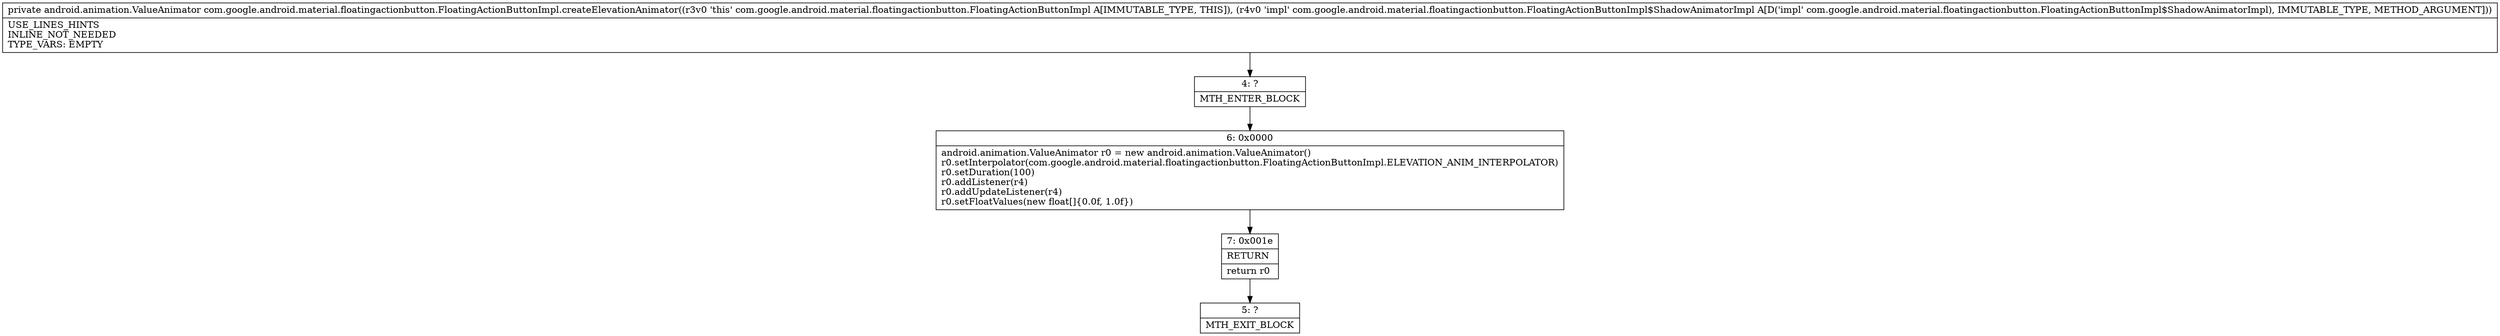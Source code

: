 digraph "CFG forcom.google.android.material.floatingactionbutton.FloatingActionButtonImpl.createElevationAnimator(Lcom\/google\/android\/material\/floatingactionbutton\/FloatingActionButtonImpl$ShadowAnimatorImpl;)Landroid\/animation\/ValueAnimator;" {
Node_4 [shape=record,label="{4\:\ ?|MTH_ENTER_BLOCK\l}"];
Node_6 [shape=record,label="{6\:\ 0x0000|android.animation.ValueAnimator r0 = new android.animation.ValueAnimator()\lr0.setInterpolator(com.google.android.material.floatingactionbutton.FloatingActionButtonImpl.ELEVATION_ANIM_INTERPOLATOR)\lr0.setDuration(100)\lr0.addListener(r4)\lr0.addUpdateListener(r4)\lr0.setFloatValues(new float[]\{0.0f, 1.0f\})\l}"];
Node_7 [shape=record,label="{7\:\ 0x001e|RETURN\l|return r0\l}"];
Node_5 [shape=record,label="{5\:\ ?|MTH_EXIT_BLOCK\l}"];
MethodNode[shape=record,label="{private android.animation.ValueAnimator com.google.android.material.floatingactionbutton.FloatingActionButtonImpl.createElevationAnimator((r3v0 'this' com.google.android.material.floatingactionbutton.FloatingActionButtonImpl A[IMMUTABLE_TYPE, THIS]), (r4v0 'impl' com.google.android.material.floatingactionbutton.FloatingActionButtonImpl$ShadowAnimatorImpl A[D('impl' com.google.android.material.floatingactionbutton.FloatingActionButtonImpl$ShadowAnimatorImpl), IMMUTABLE_TYPE, METHOD_ARGUMENT]))  | USE_LINES_HINTS\lINLINE_NOT_NEEDED\lTYPE_VARS: EMPTY\l}"];
MethodNode -> Node_4;Node_4 -> Node_6;
Node_6 -> Node_7;
Node_7 -> Node_5;
}

